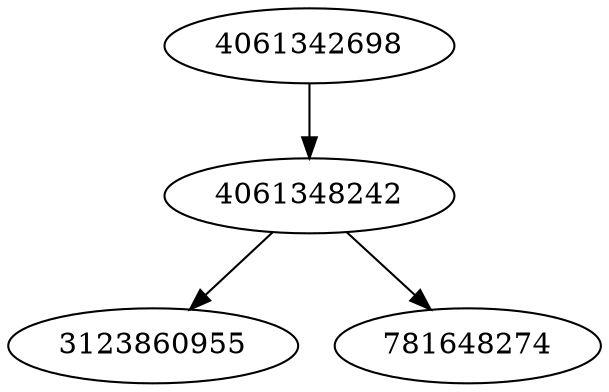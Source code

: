strict digraph  {
4061342698;
3123860955;
4061348242;
781648274;
4061342698 -> 4061348242;
4061348242 -> 3123860955;
4061348242 -> 781648274;
}
